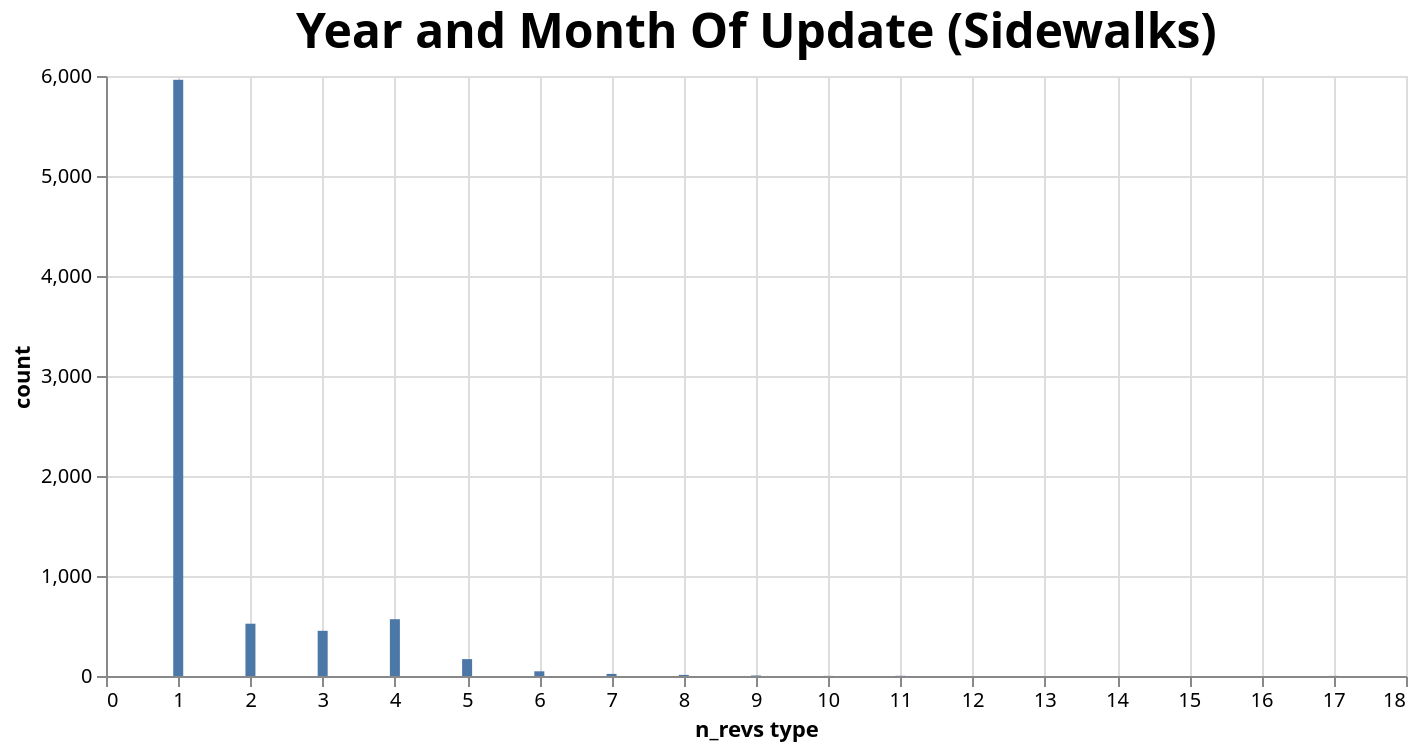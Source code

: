 {
  "config": {
    "view": {
      "continuousWidth": 300,
      "continuousHeight": 300
    },
    "title": {
      "fontSize": 24
    }
  },
  "data": {
    "name": "data-672d5f3b91220cb87f3f762d2e5f29f7"
  },
  "mark": {
    "type": "bar"
  },
  "encoding": {
    "tooltip": [
      {
        "field": "percent",
        "type": "nominal"
      }
    ],
    "x": {
      "field": "n_revs type",
      "sort": "-x",
      "type": "quantitative"
    },
    "y": {
      "field": "count",
      "type": "quantitative"
    }
  },
  "height": 300,
  "params": [
    {
      "name": "param_9",
      "select": {
        "type": "interval",
        "encodings": [
          "x",
          "y"
        ]
      },
      "bind": "scales"
    }
  ],
  "title": "Year and Month Of Update (Sidewalks)",
  "width": 650,
  "$schema": "https://vega.github.io/schema/vega-lite/v5.8.0.json",
  "datasets": {
    "data-672d5f3b91220cb87f3f762d2e5f29f7": [
      {
        "n_revs type": 1,
        "count": 5962,
        "percent": "76.81%"
      },
      {
        "n_revs type": 4,
        "count": 568,
        "percent": "7.32%"
      },
      {
        "n_revs type": 2,
        "count": 523,
        "percent": "6.74%"
      },
      {
        "n_revs type": 3,
        "count": 452,
        "percent": "5.82%"
      },
      {
        "n_revs type": 5,
        "count": 169,
        "percent": "2.18%"
      },
      {
        "n_revs type": 6,
        "count": 47,
        "percent": "0.61%"
      },
      {
        "n_revs type": 7,
        "count": 21,
        "percent": "0.27%"
      },
      {
        "n_revs type": 8,
        "count": 11,
        "percent": "0.14%"
      },
      {
        "n_revs type": 9,
        "count": 5,
        "percent": "0.06%"
      },
      {
        "n_revs type": 11,
        "count": 2,
        "percent": "0.03%"
      },
      {
        "n_revs type": 17,
        "count": 1,
        "percent": "0.01%"
      },
      {
        "n_revs type": 10,
        "count": 1,
        "percent": "0.01%"
      }
    ]
  }
}